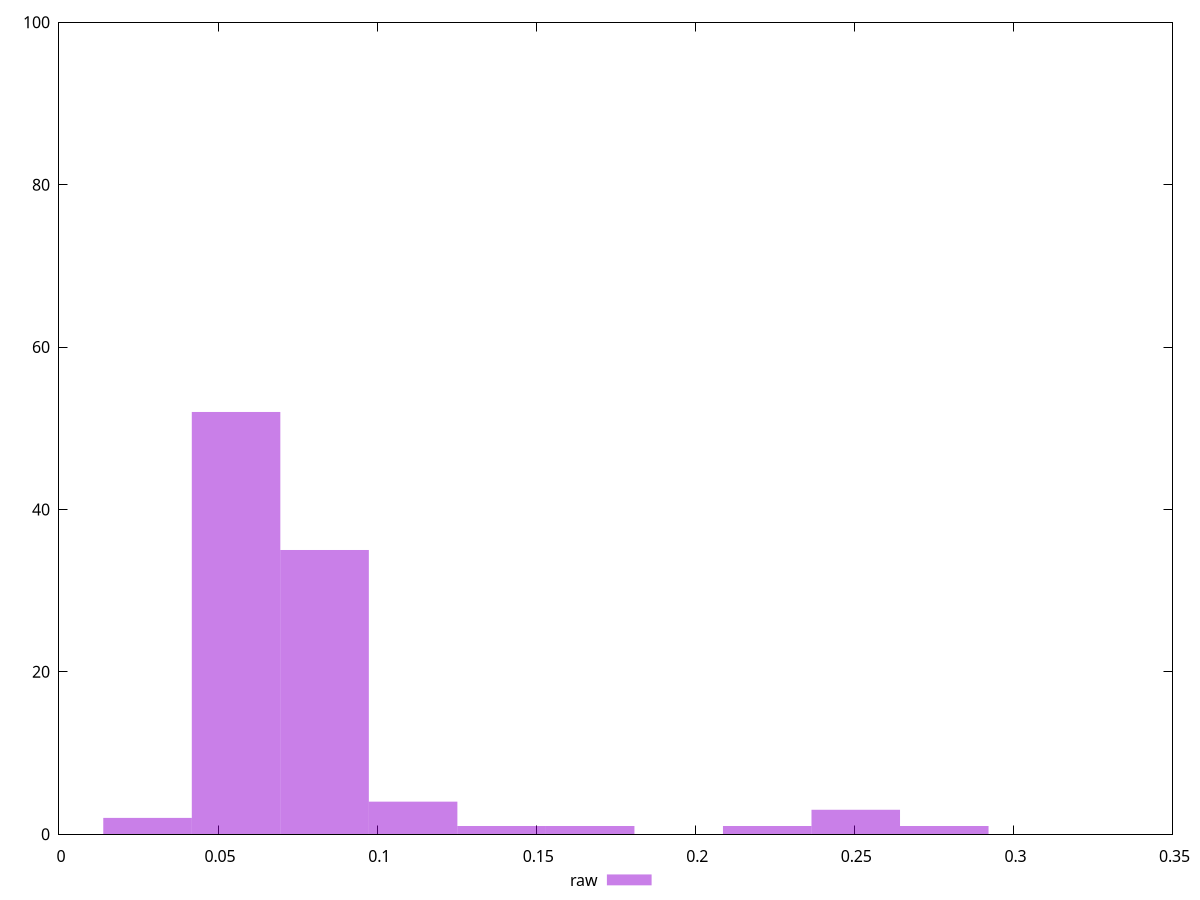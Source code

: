 reset
set terminal svg size 640, 490 enhanced background rgb 'white'
set output "reprap/network-rtt/samples/pages+cached+noexternal+nosvg/raw/histogram.svg"

$raw <<EOF
0.05565305205732645 52
0.08347957808598967 35
0.25043873425796903 3
0.1113061041146529 4
0.13913263014331612 1
0.027826526028663225 2
0.2226122082293058 1
0.16695915617197934 1
0.27826526028663223 1
EOF

set key outside below
set boxwidth 0.027826526028663225
set yrange [0:100]
set style fill transparent solid 0.5 noborder

plot \
  $raw title "raw" with boxes, \


reset